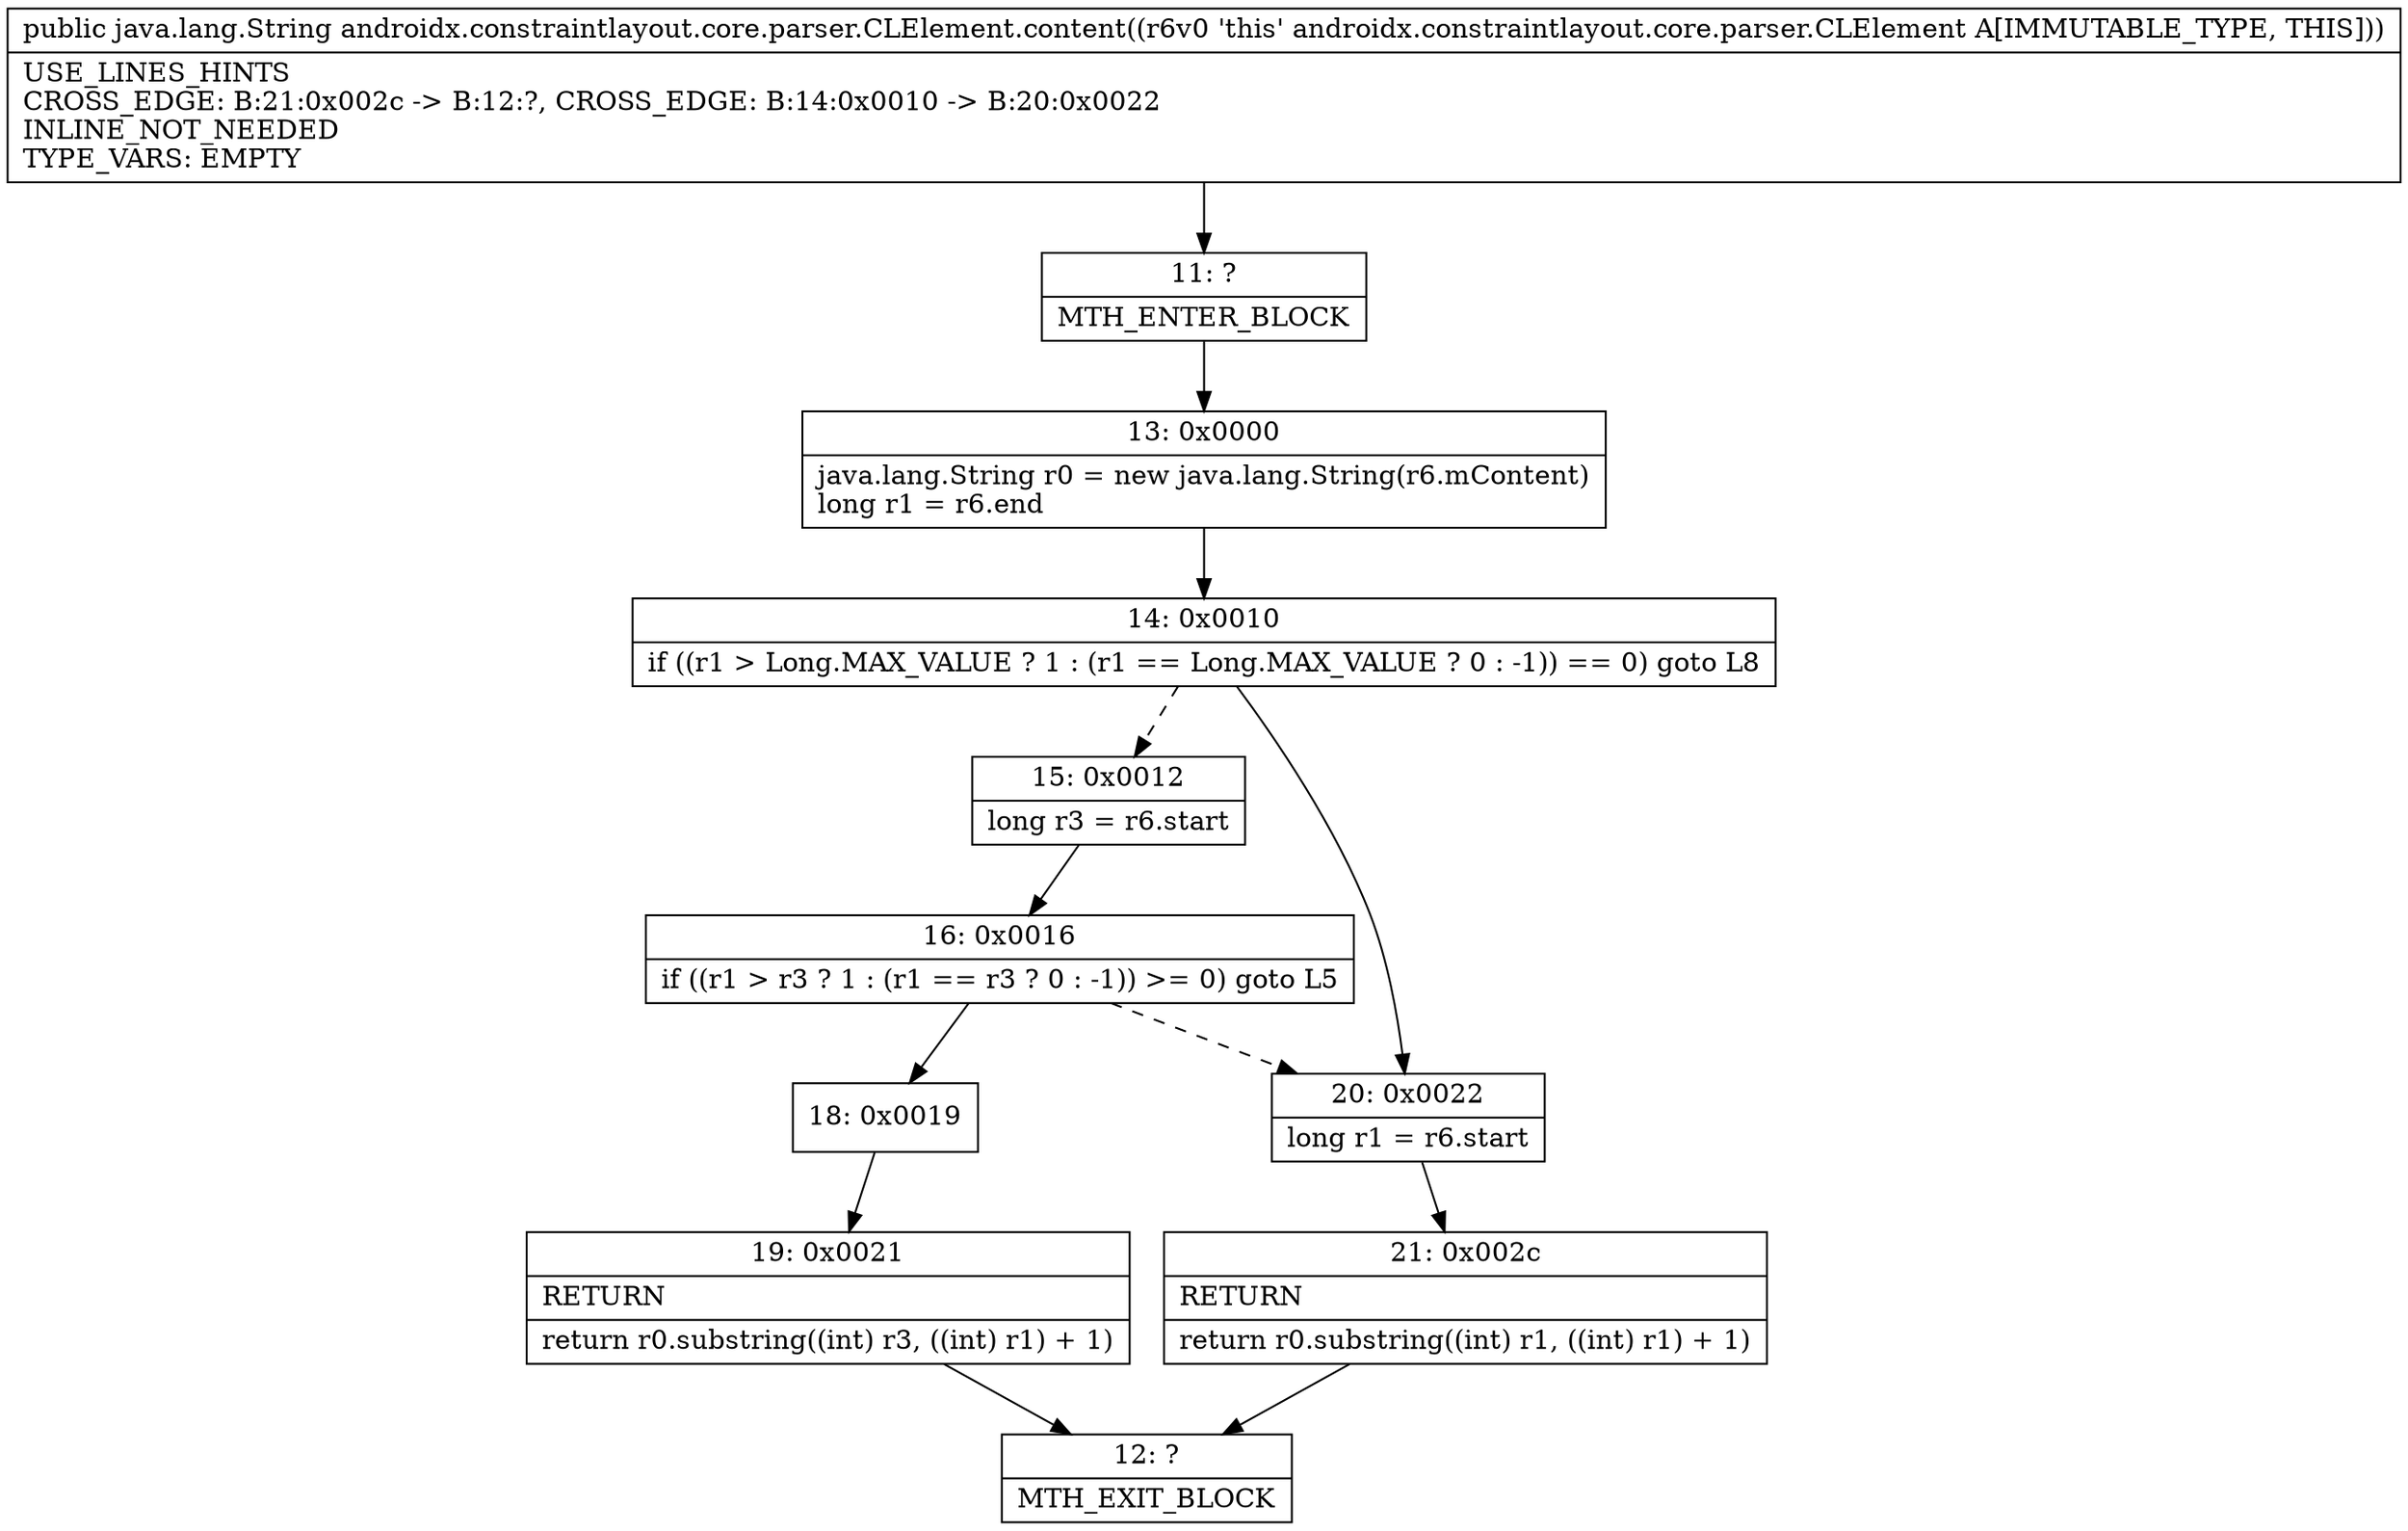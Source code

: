 digraph "CFG forandroidx.constraintlayout.core.parser.CLElement.content()Ljava\/lang\/String;" {
Node_11 [shape=record,label="{11\:\ ?|MTH_ENTER_BLOCK\l}"];
Node_13 [shape=record,label="{13\:\ 0x0000|java.lang.String r0 = new java.lang.String(r6.mContent)\llong r1 = r6.end\l}"];
Node_14 [shape=record,label="{14\:\ 0x0010|if ((r1 \> Long.MAX_VALUE ? 1 : (r1 == Long.MAX_VALUE ? 0 : \-1)) == 0) goto L8\l}"];
Node_15 [shape=record,label="{15\:\ 0x0012|long r3 = r6.start\l}"];
Node_16 [shape=record,label="{16\:\ 0x0016|if ((r1 \> r3 ? 1 : (r1 == r3 ? 0 : \-1)) \>= 0) goto L5\l}"];
Node_18 [shape=record,label="{18\:\ 0x0019}"];
Node_19 [shape=record,label="{19\:\ 0x0021|RETURN\l|return r0.substring((int) r3, ((int) r1) + 1)\l}"];
Node_12 [shape=record,label="{12\:\ ?|MTH_EXIT_BLOCK\l}"];
Node_20 [shape=record,label="{20\:\ 0x0022|long r1 = r6.start\l}"];
Node_21 [shape=record,label="{21\:\ 0x002c|RETURN\l|return r0.substring((int) r1, ((int) r1) + 1)\l}"];
MethodNode[shape=record,label="{public java.lang.String androidx.constraintlayout.core.parser.CLElement.content((r6v0 'this' androidx.constraintlayout.core.parser.CLElement A[IMMUTABLE_TYPE, THIS]))  | USE_LINES_HINTS\lCROSS_EDGE: B:21:0x002c \-\> B:12:?, CROSS_EDGE: B:14:0x0010 \-\> B:20:0x0022\lINLINE_NOT_NEEDED\lTYPE_VARS: EMPTY\l}"];
MethodNode -> Node_11;Node_11 -> Node_13;
Node_13 -> Node_14;
Node_14 -> Node_15[style=dashed];
Node_14 -> Node_20;
Node_15 -> Node_16;
Node_16 -> Node_18;
Node_16 -> Node_20[style=dashed];
Node_18 -> Node_19;
Node_19 -> Node_12;
Node_20 -> Node_21;
Node_21 -> Node_12;
}

